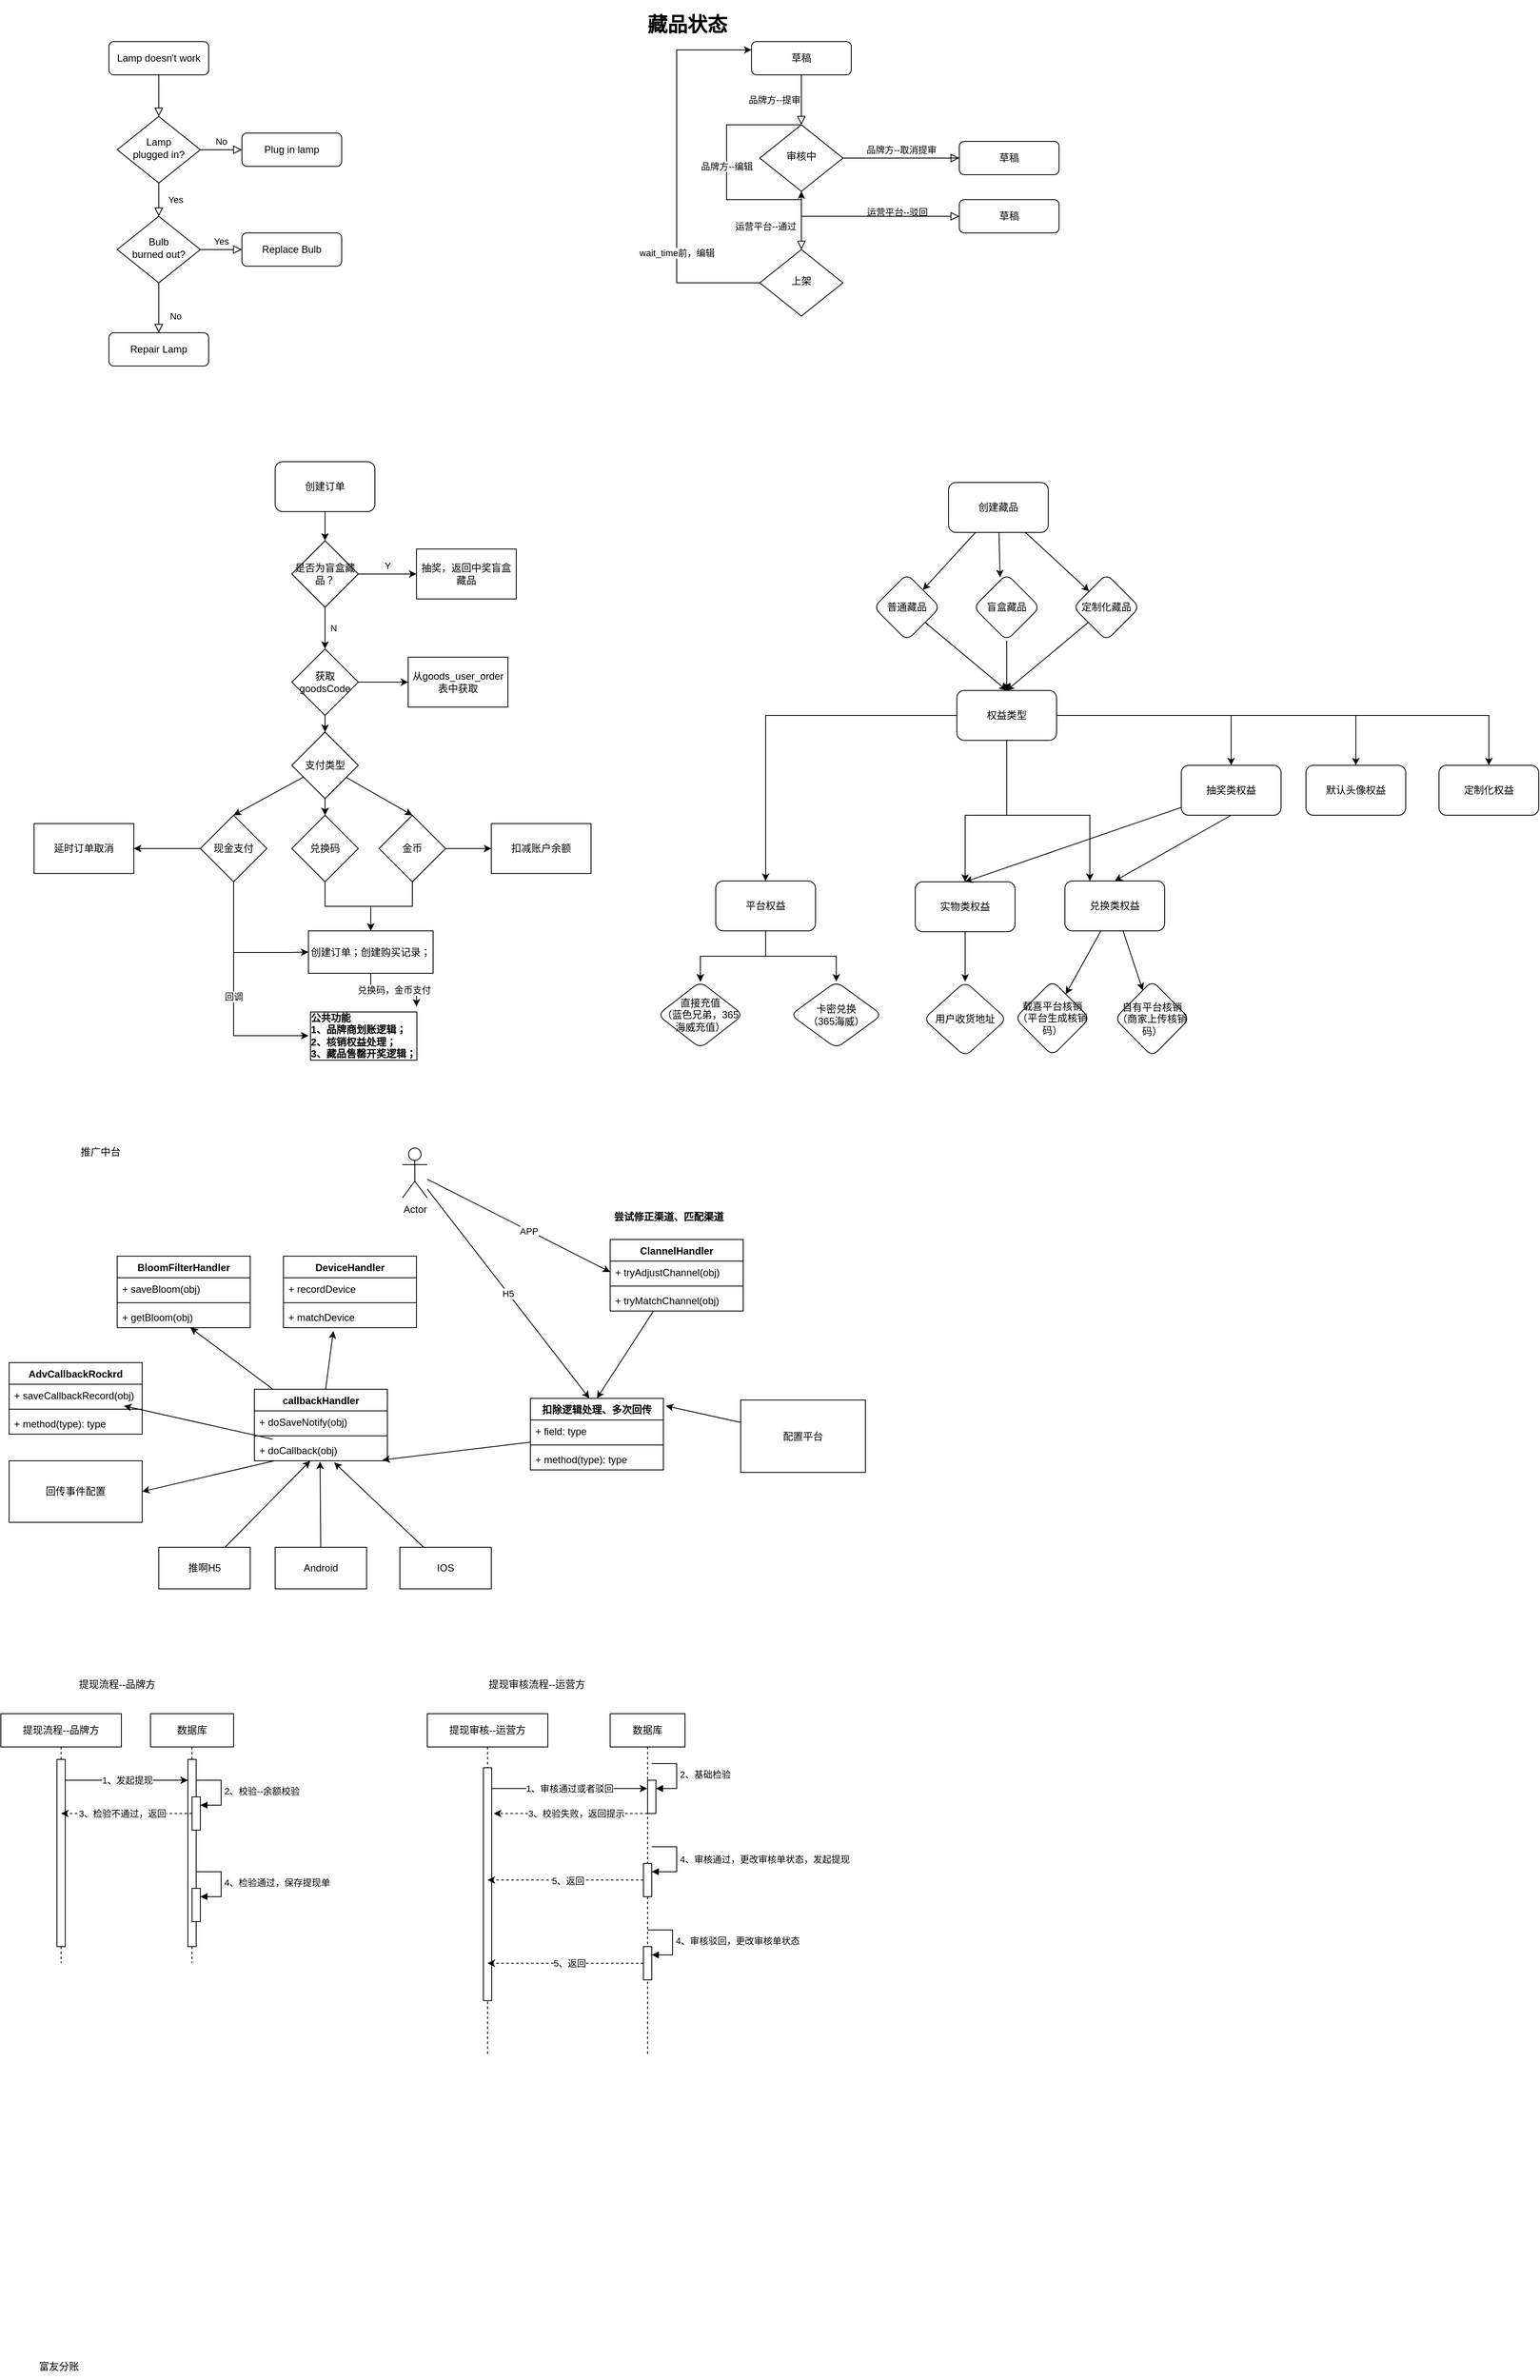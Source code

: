 <mxfile version="21.3.8" type="github">
  <diagram id="C5RBs43oDa-KdzZeNtuy" name="Page-1">
    <mxGraphModel dx="1418" dy="747" grid="1" gridSize="10" guides="1" tooltips="1" connect="1" arrows="1" fold="1" page="1" pageScale="1" pageWidth="827" pageHeight="1169" background="none" math="0" shadow="0">
      <root>
        <mxCell id="WIyWlLk6GJQsqaUBKTNV-0" />
        <mxCell id="WIyWlLk6GJQsqaUBKTNV-1" parent="WIyWlLk6GJQsqaUBKTNV-0" />
        <mxCell id="3UaivDr94Zgxj_xcSxzO-53" value="&lt;h1&gt;藏品状态&lt;/h1&gt;&lt;p&gt;&lt;br&gt;&lt;/p&gt;" style="text;html=1;strokeColor=none;fillColor=none;spacing=5;spacingTop=-20;whiteSpace=wrap;overflow=hidden;rounded=0;" parent="WIyWlLk6GJQsqaUBKTNV-1" vertex="1">
          <mxGeometry x="803" y="40" width="510" height="380" as="geometry" />
        </mxCell>
        <mxCell id="WIyWlLk6GJQsqaUBKTNV-2" value="" style="rounded=0;html=1;jettySize=auto;orthogonalLoop=1;fontSize=11;endArrow=block;endFill=0;endSize=8;strokeWidth=1;shadow=0;labelBackgroundColor=none;edgeStyle=orthogonalEdgeStyle;" parent="WIyWlLk6GJQsqaUBKTNV-1" source="WIyWlLk6GJQsqaUBKTNV-3" target="WIyWlLk6GJQsqaUBKTNV-6" edge="1">
          <mxGeometry relative="1" as="geometry" />
        </mxCell>
        <mxCell id="WIyWlLk6GJQsqaUBKTNV-3" value="Lamp doesn&#39;t work" style="rounded=1;whiteSpace=wrap;html=1;fontSize=12;glass=0;strokeWidth=1;shadow=0;" parent="WIyWlLk6GJQsqaUBKTNV-1" vertex="1">
          <mxGeometry x="160" y="80" width="120" height="40" as="geometry" />
        </mxCell>
        <mxCell id="WIyWlLk6GJQsqaUBKTNV-4" value="Yes" style="rounded=0;html=1;jettySize=auto;orthogonalLoop=1;fontSize=11;endArrow=block;endFill=0;endSize=8;strokeWidth=1;shadow=0;labelBackgroundColor=none;edgeStyle=orthogonalEdgeStyle;" parent="WIyWlLk6GJQsqaUBKTNV-1" source="WIyWlLk6GJQsqaUBKTNV-6" edge="1">
          <mxGeometry y="20" relative="1" as="geometry">
            <mxPoint as="offset" />
            <mxPoint x="220" y="290" as="targetPoint" />
          </mxGeometry>
        </mxCell>
        <mxCell id="WIyWlLk6GJQsqaUBKTNV-5" value="No" style="edgeStyle=orthogonalEdgeStyle;rounded=0;html=1;jettySize=auto;orthogonalLoop=1;fontSize=11;endArrow=block;endFill=0;endSize=8;strokeWidth=1;shadow=0;labelBackgroundColor=none;" parent="WIyWlLk6GJQsqaUBKTNV-1" source="WIyWlLk6GJQsqaUBKTNV-6" target="WIyWlLk6GJQsqaUBKTNV-7" edge="1">
          <mxGeometry y="10" relative="1" as="geometry">
            <mxPoint as="offset" />
          </mxGeometry>
        </mxCell>
        <mxCell id="WIyWlLk6GJQsqaUBKTNV-6" value="Lamp&lt;br&gt;plugged in?" style="rhombus;whiteSpace=wrap;html=1;shadow=0;fontFamily=Helvetica;fontSize=12;align=center;strokeWidth=1;spacing=6;spacingTop=-4;" parent="WIyWlLk6GJQsqaUBKTNV-1" vertex="1">
          <mxGeometry x="170" y="170" width="100" height="80" as="geometry" />
        </mxCell>
        <mxCell id="WIyWlLk6GJQsqaUBKTNV-7" value="Plug in lamp" style="rounded=1;whiteSpace=wrap;html=1;fontSize=12;glass=0;strokeWidth=1;shadow=0;" parent="WIyWlLk6GJQsqaUBKTNV-1" vertex="1">
          <mxGeometry x="320" y="190" width="120" height="40" as="geometry" />
        </mxCell>
        <mxCell id="WIyWlLk6GJQsqaUBKTNV-8" value="No" style="rounded=0;html=1;jettySize=auto;orthogonalLoop=1;fontSize=11;endArrow=block;endFill=0;endSize=8;strokeWidth=1;shadow=0;labelBackgroundColor=none;edgeStyle=orthogonalEdgeStyle;" parent="WIyWlLk6GJQsqaUBKTNV-1" source="WIyWlLk6GJQsqaUBKTNV-10" target="WIyWlLk6GJQsqaUBKTNV-11" edge="1">
          <mxGeometry x="0.333" y="20" relative="1" as="geometry">
            <mxPoint as="offset" />
          </mxGeometry>
        </mxCell>
        <mxCell id="WIyWlLk6GJQsqaUBKTNV-9" value="Yes" style="edgeStyle=orthogonalEdgeStyle;rounded=0;html=1;jettySize=auto;orthogonalLoop=1;fontSize=11;endArrow=block;endFill=0;endSize=8;strokeWidth=1;shadow=0;labelBackgroundColor=none;" parent="WIyWlLk6GJQsqaUBKTNV-1" source="WIyWlLk6GJQsqaUBKTNV-10" target="WIyWlLk6GJQsqaUBKTNV-12" edge="1">
          <mxGeometry y="10" relative="1" as="geometry">
            <mxPoint as="offset" />
          </mxGeometry>
        </mxCell>
        <mxCell id="WIyWlLk6GJQsqaUBKTNV-10" value="Bulb&lt;br&gt;burned out?" style="rhombus;whiteSpace=wrap;html=1;shadow=0;fontFamily=Helvetica;fontSize=12;align=center;strokeWidth=1;spacing=6;spacingTop=-4;" parent="WIyWlLk6GJQsqaUBKTNV-1" vertex="1">
          <mxGeometry x="170" y="290" width="100" height="80" as="geometry" />
        </mxCell>
        <mxCell id="WIyWlLk6GJQsqaUBKTNV-11" value="Repair Lamp" style="rounded=1;whiteSpace=wrap;html=1;fontSize=12;glass=0;strokeWidth=1;shadow=0;" parent="WIyWlLk6GJQsqaUBKTNV-1" vertex="1">
          <mxGeometry x="160" y="430" width="120" height="40" as="geometry" />
        </mxCell>
        <mxCell id="WIyWlLk6GJQsqaUBKTNV-12" value="Replace Bulb" style="rounded=1;whiteSpace=wrap;html=1;fontSize=12;glass=0;strokeWidth=1;shadow=0;" parent="WIyWlLk6GJQsqaUBKTNV-1" vertex="1">
          <mxGeometry x="320" y="310" width="120" height="40" as="geometry" />
        </mxCell>
        <mxCell id="3UaivDr94Zgxj_xcSxzO-33" value="品牌方--提审" style="rounded=0;html=1;jettySize=auto;orthogonalLoop=1;fontSize=11;endArrow=block;endFill=0;endSize=8;strokeWidth=1;shadow=0;labelBackgroundColor=none;edgeStyle=orthogonalEdgeStyle;align=right;" parent="WIyWlLk6GJQsqaUBKTNV-1" source="3UaivDr94Zgxj_xcSxzO-34" target="3UaivDr94Zgxj_xcSxzO-37" edge="1">
          <mxGeometry relative="1" as="geometry" />
        </mxCell>
        <mxCell id="3UaivDr94Zgxj_xcSxzO-34" value="草稿" style="rounded=1;whiteSpace=wrap;html=1;fontSize=12;glass=0;strokeWidth=1;shadow=0;" parent="WIyWlLk6GJQsqaUBKTNV-1" vertex="1">
          <mxGeometry x="933" y="80" width="120" height="40" as="geometry" />
        </mxCell>
        <mxCell id="3UaivDr94Zgxj_xcSxzO-35" value="运营平台--通过" style="rounded=0;html=1;jettySize=auto;orthogonalLoop=1;fontSize=11;endArrow=block;endFill=0;endSize=8;strokeWidth=1;shadow=0;labelBackgroundColor=none;edgeStyle=orthogonalEdgeStyle;align=right;" parent="WIyWlLk6GJQsqaUBKTNV-1" source="3UaivDr94Zgxj_xcSxzO-37" target="3UaivDr94Zgxj_xcSxzO-41" edge="1">
          <mxGeometry x="0.188" y="-5" relative="1" as="geometry">
            <mxPoint as="offset" />
          </mxGeometry>
        </mxCell>
        <mxCell id="3UaivDr94Zgxj_xcSxzO-36" value="品牌方--取消提审" style="edgeStyle=orthogonalEdgeStyle;rounded=0;html=1;jettySize=auto;orthogonalLoop=1;fontSize=11;endArrow=block;endFill=0;endSize=8;strokeWidth=1;shadow=0;labelBackgroundColor=none;" parent="WIyWlLk6GJQsqaUBKTNV-1" source="3UaivDr94Zgxj_xcSxzO-37" target="3UaivDr94Zgxj_xcSxzO-38" edge="1">
          <mxGeometry y="10" relative="1" as="geometry">
            <mxPoint as="offset" />
          </mxGeometry>
        </mxCell>
        <mxCell id="3UaivDr94Zgxj_xcSxzO-37" value="审核中" style="rhombus;whiteSpace=wrap;html=1;shadow=0;fontFamily=Helvetica;fontSize=12;align=center;strokeWidth=1;spacing=6;spacingTop=-4;" parent="WIyWlLk6GJQsqaUBKTNV-1" vertex="1">
          <mxGeometry x="943" y="180" width="100" height="80" as="geometry" />
        </mxCell>
        <mxCell id="3UaivDr94Zgxj_xcSxzO-44" value="" style="edgeStyle=orthogonalEdgeStyle;rounded=0;orthogonalLoop=1;jettySize=auto;html=1;startArrow=none;startFill=0;endArrow=none;endFill=0;" parent="WIyWlLk6GJQsqaUBKTNV-1" source="3UaivDr94Zgxj_xcSxzO-38" target="3UaivDr94Zgxj_xcSxzO-37" edge="1">
          <mxGeometry relative="1" as="geometry" />
        </mxCell>
        <mxCell id="3UaivDr94Zgxj_xcSxzO-38" value="草稿" style="rounded=1;whiteSpace=wrap;html=1;fontSize=12;glass=0;strokeWidth=1;shadow=0;" parent="WIyWlLk6GJQsqaUBKTNV-1" vertex="1">
          <mxGeometry x="1183" y="200" width="120" height="40" as="geometry" />
        </mxCell>
        <mxCell id="3UaivDr94Zgxj_xcSxzO-40" value="运营平台--驳回" style="edgeStyle=orthogonalEdgeStyle;rounded=0;html=1;jettySize=auto;orthogonalLoop=1;fontSize=11;endArrow=block;endFill=0;endSize=8;strokeWidth=1;shadow=0;labelBackgroundColor=none;exitX=0.5;exitY=1;exitDx=0;exitDy=0;entryX=0;entryY=0.5;entryDx=0;entryDy=0;" parent="WIyWlLk6GJQsqaUBKTNV-1" source="3UaivDr94Zgxj_xcSxzO-37" target="3UaivDr94Zgxj_xcSxzO-48" edge="1">
          <mxGeometry x="0.312" y="5" relative="1" as="geometry">
            <mxPoint as="offset" />
            <mxPoint x="1083" y="330" as="targetPoint" />
          </mxGeometry>
        </mxCell>
        <mxCell id="3UaivDr94Zgxj_xcSxzO-51" style="edgeStyle=orthogonalEdgeStyle;rounded=0;orthogonalLoop=1;jettySize=auto;html=1;entryX=0;entryY=0.25;entryDx=0;entryDy=0;" parent="WIyWlLk6GJQsqaUBKTNV-1" source="3UaivDr94Zgxj_xcSxzO-41" target="3UaivDr94Zgxj_xcSxzO-34" edge="1">
          <mxGeometry relative="1" as="geometry">
            <Array as="points">
              <mxPoint x="843" y="370" />
              <mxPoint x="843" y="90" />
            </Array>
          </mxGeometry>
        </mxCell>
        <mxCell id="3UaivDr94Zgxj_xcSxzO-52" value="wait_time前，编辑" style="edgeLabel;html=1;align=center;verticalAlign=middle;resizable=0;points=[];" parent="3UaivDr94Zgxj_xcSxzO-51" vertex="1" connectable="0">
          <mxGeometry x="-0.421" relative="1" as="geometry">
            <mxPoint as="offset" />
          </mxGeometry>
        </mxCell>
        <mxCell id="3UaivDr94Zgxj_xcSxzO-41" value="上架" style="rhombus;whiteSpace=wrap;html=1;shadow=0;fontFamily=Helvetica;fontSize=12;align=center;strokeWidth=1;spacing=6;spacingTop=-4;" parent="WIyWlLk6GJQsqaUBKTNV-1" vertex="1">
          <mxGeometry x="943" y="330" width="100" height="80" as="geometry" />
        </mxCell>
        <mxCell id="3UaivDr94Zgxj_xcSxzO-48" value="草稿" style="rounded=1;whiteSpace=wrap;html=1;fontSize=12;glass=0;strokeWidth=1;shadow=0;" parent="WIyWlLk6GJQsqaUBKTNV-1" vertex="1">
          <mxGeometry x="1183" y="270" width="120" height="40" as="geometry" />
        </mxCell>
        <mxCell id="3UaivDr94Zgxj_xcSxzO-50" value="品牌方--编辑" style="edgeStyle=orthogonalEdgeStyle;rounded=0;orthogonalLoop=1;jettySize=auto;html=1;entryX=0.5;entryY=1;entryDx=0;entryDy=0;" parent="WIyWlLk6GJQsqaUBKTNV-1" source="3UaivDr94Zgxj_xcSxzO-37" target="3UaivDr94Zgxj_xcSxzO-37" edge="1">
          <mxGeometry relative="1" as="geometry">
            <Array as="points">
              <mxPoint x="903" y="180" />
              <mxPoint x="903" y="270" />
              <mxPoint x="993" y="270" />
            </Array>
          </mxGeometry>
        </mxCell>
        <mxCell id="-wXtMhaggdb-ri1AJZwB-8" value="N" style="edgeStyle=orthogonalEdgeStyle;rounded=0;orthogonalLoop=1;jettySize=auto;html=1;entryX=0.5;entryY=0;entryDx=0;entryDy=0;" parent="WIyWlLk6GJQsqaUBKTNV-1" source="-wXtMhaggdb-ri1AJZwB-1" target="-wXtMhaggdb-ri1AJZwB-7" edge="1">
          <mxGeometry y="10" relative="1" as="geometry">
            <mxPoint as="offset" />
          </mxGeometry>
        </mxCell>
        <mxCell id="-wXtMhaggdb-ri1AJZwB-12" value="Y" style="edgeStyle=orthogonalEdgeStyle;rounded=0;orthogonalLoop=1;jettySize=auto;html=1;" parent="WIyWlLk6GJQsqaUBKTNV-1" source="-wXtMhaggdb-ri1AJZwB-1" target="-wXtMhaggdb-ri1AJZwB-11" edge="1">
          <mxGeometry y="10" relative="1" as="geometry">
            <mxPoint as="offset" />
          </mxGeometry>
        </mxCell>
        <mxCell id="-wXtMhaggdb-ri1AJZwB-1" value="是否为盲盒藏品？" style="rhombus;whiteSpace=wrap;html=1;" parent="WIyWlLk6GJQsqaUBKTNV-1" vertex="1">
          <mxGeometry x="380" y="680" width="80" height="80" as="geometry" />
        </mxCell>
        <mxCell id="-wXtMhaggdb-ri1AJZwB-3" style="edgeStyle=orthogonalEdgeStyle;rounded=0;orthogonalLoop=1;jettySize=auto;html=1;entryX=0.5;entryY=0;entryDx=0;entryDy=0;" parent="WIyWlLk6GJQsqaUBKTNV-1" source="-wXtMhaggdb-ri1AJZwB-2" target="-wXtMhaggdb-ri1AJZwB-1" edge="1">
          <mxGeometry relative="1" as="geometry" />
        </mxCell>
        <mxCell id="-wXtMhaggdb-ri1AJZwB-2" value="创建订单" style="rounded=1;whiteSpace=wrap;html=1;" parent="WIyWlLk6GJQsqaUBKTNV-1" vertex="1">
          <mxGeometry x="360" y="585" width="120" height="60" as="geometry" />
        </mxCell>
        <mxCell id="-wXtMhaggdb-ri1AJZwB-22" value="" style="edgeStyle=orthogonalEdgeStyle;rounded=0;orthogonalLoop=1;jettySize=auto;html=1;" parent="WIyWlLk6GJQsqaUBKTNV-1" source="-wXtMhaggdb-ri1AJZwB-7" target="-wXtMhaggdb-ri1AJZwB-21" edge="1">
          <mxGeometry relative="1" as="geometry" />
        </mxCell>
        <mxCell id="_z7Z6Es4U05EJP7wbXKg-5" value="" style="edgeStyle=orthogonalEdgeStyle;rounded=0;orthogonalLoop=1;jettySize=auto;html=1;" parent="WIyWlLk6GJQsqaUBKTNV-1" source="-wXtMhaggdb-ri1AJZwB-7" target="_z7Z6Es4U05EJP7wbXKg-4" edge="1">
          <mxGeometry relative="1" as="geometry" />
        </mxCell>
        <mxCell id="-wXtMhaggdb-ri1AJZwB-7" value="获取goodsCode" style="rhombus;whiteSpace=wrap;html=1;" parent="WIyWlLk6GJQsqaUBKTNV-1" vertex="1">
          <mxGeometry x="380" y="810" width="80" height="80" as="geometry" />
        </mxCell>
        <mxCell id="-wXtMhaggdb-ri1AJZwB-11" value="抽奖，返回中奖盲盒藏品" style="whiteSpace=wrap;html=1;" parent="WIyWlLk6GJQsqaUBKTNV-1" vertex="1">
          <mxGeometry x="530" y="690" width="120" height="60" as="geometry" />
        </mxCell>
        <mxCell id="-wXtMhaggdb-ri1AJZwB-35" value="" style="rounded=0;orthogonalLoop=1;jettySize=auto;html=1;entryX=0.5;entryY=0;entryDx=0;entryDy=0;" parent="WIyWlLk6GJQsqaUBKTNV-1" source="-wXtMhaggdb-ri1AJZwB-21" target="MvxXlkZdT2gZAhvsFn1Y-1" edge="1">
          <mxGeometry relative="1" as="geometry">
            <mxPoint x="347.273" y="1030" as="targetPoint" />
          </mxGeometry>
        </mxCell>
        <mxCell id="-wXtMhaggdb-ri1AJZwB-40" value="" style="edgeStyle=orthogonalEdgeStyle;rounded=0;orthogonalLoop=1;jettySize=auto;html=1;" parent="WIyWlLk6GJQsqaUBKTNV-1" source="-wXtMhaggdb-ri1AJZwB-21" target="-wXtMhaggdb-ri1AJZwB-39" edge="1">
          <mxGeometry relative="1" as="geometry" />
        </mxCell>
        <mxCell id="-wXtMhaggdb-ri1AJZwB-41" value="" style="edgeStyle=orthogonalEdgeStyle;rounded=0;orthogonalLoop=1;jettySize=auto;html=1;" parent="WIyWlLk6GJQsqaUBKTNV-1" source="-wXtMhaggdb-ri1AJZwB-21" target="-wXtMhaggdb-ri1AJZwB-39" edge="1">
          <mxGeometry relative="1" as="geometry" />
        </mxCell>
        <mxCell id="-wXtMhaggdb-ri1AJZwB-43" value="" style="rounded=0;orthogonalLoop=1;jettySize=auto;html=1;entryX=0.5;entryY=0;entryDx=0;entryDy=0;" parent="WIyWlLk6GJQsqaUBKTNV-1" source="-wXtMhaggdb-ri1AJZwB-21" target="-wXtMhaggdb-ri1AJZwB-42" edge="1">
          <mxGeometry relative="1" as="geometry" />
        </mxCell>
        <mxCell id="-wXtMhaggdb-ri1AJZwB-21" value="支付类型" style="rhombus;whiteSpace=wrap;html=1;" parent="WIyWlLk6GJQsqaUBKTNV-1" vertex="1">
          <mxGeometry x="380" y="910" width="80" height="80" as="geometry" />
        </mxCell>
        <mxCell id="MvxXlkZdT2gZAhvsFn1Y-12" style="edgeStyle=orthogonalEdgeStyle;rounded=0;orthogonalLoop=1;jettySize=auto;html=1;" parent="WIyWlLk6GJQsqaUBKTNV-1" source="-wXtMhaggdb-ri1AJZwB-39" target="MvxXlkZdT2gZAhvsFn1Y-11" edge="1">
          <mxGeometry relative="1" as="geometry" />
        </mxCell>
        <mxCell id="-wXtMhaggdb-ri1AJZwB-39" value="兑换码" style="rhombus;whiteSpace=wrap;html=1;" parent="WIyWlLk6GJQsqaUBKTNV-1" vertex="1">
          <mxGeometry x="380" y="1010" width="80" height="80" as="geometry" />
        </mxCell>
        <mxCell id="-wXtMhaggdb-ri1AJZwB-45" value="" style="edgeStyle=orthogonalEdgeStyle;rounded=0;orthogonalLoop=1;jettySize=auto;html=1;" parent="WIyWlLk6GJQsqaUBKTNV-1" source="-wXtMhaggdb-ri1AJZwB-42" target="-wXtMhaggdb-ri1AJZwB-44" edge="1">
          <mxGeometry relative="1" as="geometry" />
        </mxCell>
        <mxCell id="MvxXlkZdT2gZAhvsFn1Y-13" style="edgeStyle=orthogonalEdgeStyle;rounded=0;orthogonalLoop=1;jettySize=auto;html=1;entryX=0.5;entryY=0;entryDx=0;entryDy=0;" parent="WIyWlLk6GJQsqaUBKTNV-1" source="-wXtMhaggdb-ri1AJZwB-42" target="MvxXlkZdT2gZAhvsFn1Y-11" edge="1">
          <mxGeometry relative="1" as="geometry" />
        </mxCell>
        <mxCell id="-wXtMhaggdb-ri1AJZwB-42" value="金币" style="rhombus;whiteSpace=wrap;html=1;" parent="WIyWlLk6GJQsqaUBKTNV-1" vertex="1">
          <mxGeometry x="485" y="1010" width="80" height="80" as="geometry" />
        </mxCell>
        <mxCell id="-wXtMhaggdb-ri1AJZwB-44" value="扣减账户余额" style="whiteSpace=wrap;html=1;" parent="WIyWlLk6GJQsqaUBKTNV-1" vertex="1">
          <mxGeometry x="620" y="1020" width="120" height="60" as="geometry" />
        </mxCell>
        <mxCell id="MvxXlkZdT2gZAhvsFn1Y-0" value="延时订单取消" style="whiteSpace=wrap;html=1;" parent="WIyWlLk6GJQsqaUBKTNV-1" vertex="1">
          <mxGeometry x="70" y="1020" width="120" height="60" as="geometry" />
        </mxCell>
        <mxCell id="MvxXlkZdT2gZAhvsFn1Y-2" style="edgeStyle=orthogonalEdgeStyle;rounded=0;orthogonalLoop=1;jettySize=auto;html=1;exitX=0;exitY=0.5;exitDx=0;exitDy=0;entryX=1;entryY=0.5;entryDx=0;entryDy=0;" parent="WIyWlLk6GJQsqaUBKTNV-1" source="MvxXlkZdT2gZAhvsFn1Y-1" target="MvxXlkZdT2gZAhvsFn1Y-0" edge="1">
          <mxGeometry relative="1" as="geometry" />
        </mxCell>
        <mxCell id="MvxXlkZdT2gZAhvsFn1Y-14" style="edgeStyle=orthogonalEdgeStyle;rounded=0;orthogonalLoop=1;jettySize=auto;html=1;entryX=0;entryY=0.5;entryDx=0;entryDy=0;" parent="WIyWlLk6GJQsqaUBKTNV-1" source="MvxXlkZdT2gZAhvsFn1Y-1" target="MvxXlkZdT2gZAhvsFn1Y-11" edge="1">
          <mxGeometry relative="1" as="geometry">
            <Array as="points">
              <mxPoint x="310" y="1175" />
              <mxPoint x="375" y="1175" />
            </Array>
          </mxGeometry>
        </mxCell>
        <mxCell id="MvxXlkZdT2gZAhvsFn1Y-15" value="回调" style="edgeStyle=orthogonalEdgeStyle;rounded=0;orthogonalLoop=1;jettySize=auto;html=1;entryX=0;entryY=0.5;entryDx=0;entryDy=0;" parent="WIyWlLk6GJQsqaUBKTNV-1" source="MvxXlkZdT2gZAhvsFn1Y-1" target="MvxXlkZdT2gZAhvsFn1Y-9" edge="1">
          <mxGeometry relative="1" as="geometry">
            <Array as="points">
              <mxPoint x="310" y="1275" />
            </Array>
          </mxGeometry>
        </mxCell>
        <mxCell id="MvxXlkZdT2gZAhvsFn1Y-1" value="现金支付" style="rhombus;whiteSpace=wrap;html=1;" parent="WIyWlLk6GJQsqaUBKTNV-1" vertex="1">
          <mxGeometry x="270" y="1010" width="80" height="80" as="geometry" />
        </mxCell>
        <mxCell id="MvxXlkZdT2gZAhvsFn1Y-9" value="公共功能&lt;br&gt;1、品牌商划账逻辑；&lt;br style=&quot;border-color: var(--border-color);&quot;&gt;&lt;span style=&quot;&quot;&gt;2、核销权益处理；&lt;/span&gt;&lt;br style=&quot;border-color: var(--border-color);&quot;&gt;&lt;span style=&quot;&quot;&gt;3、藏品售罄开奖逻辑；&lt;/span&gt;" style="text;html=1;strokeColor=none;fillColor=none;align=left;verticalAlign=middle;whiteSpace=wrap;rounded=0;fontStyle=1;labelBorderColor=default;" parent="WIyWlLk6GJQsqaUBKTNV-1" vertex="1">
          <mxGeometry x="400" y="1240" width="260" height="70" as="geometry" />
        </mxCell>
        <mxCell id="MvxXlkZdT2gZAhvsFn1Y-16" value="兑换码，金币支付" style="edgeStyle=orthogonalEdgeStyle;rounded=0;orthogonalLoop=1;jettySize=auto;html=1;" parent="WIyWlLk6GJQsqaUBKTNV-1" source="MvxXlkZdT2gZAhvsFn1Y-11" target="MvxXlkZdT2gZAhvsFn1Y-9" edge="1">
          <mxGeometry relative="1" as="geometry" />
        </mxCell>
        <mxCell id="MvxXlkZdT2gZAhvsFn1Y-11" value="创建订单；创建购买记录；" style="rounded=0;whiteSpace=wrap;html=1;" parent="WIyWlLk6GJQsqaUBKTNV-1" vertex="1">
          <mxGeometry x="400" y="1149" width="150" height="51" as="geometry" />
        </mxCell>
        <mxCell id="MvxXlkZdT2gZAhvsFn1Y-79" style="edgeStyle=none;rounded=0;orthogonalLoop=1;jettySize=auto;html=1;" parent="WIyWlLk6GJQsqaUBKTNV-1" source="MvxXlkZdT2gZAhvsFn1Y-17" target="MvxXlkZdT2gZAhvsFn1Y-20" edge="1">
          <mxGeometry relative="1" as="geometry" />
        </mxCell>
        <mxCell id="MvxXlkZdT2gZAhvsFn1Y-80" style="edgeStyle=none;rounded=0;orthogonalLoop=1;jettySize=auto;html=1;entryX=0.4;entryY=0.05;entryDx=0;entryDy=0;entryPerimeter=0;" parent="WIyWlLk6GJQsqaUBKTNV-1" source="MvxXlkZdT2gZAhvsFn1Y-17" target="MvxXlkZdT2gZAhvsFn1Y-22" edge="1">
          <mxGeometry relative="1" as="geometry" />
        </mxCell>
        <mxCell id="MvxXlkZdT2gZAhvsFn1Y-81" style="edgeStyle=none;rounded=0;orthogonalLoop=1;jettySize=auto;html=1;" parent="WIyWlLk6GJQsqaUBKTNV-1" source="MvxXlkZdT2gZAhvsFn1Y-17" target="MvxXlkZdT2gZAhvsFn1Y-23" edge="1">
          <mxGeometry relative="1" as="geometry" />
        </mxCell>
        <mxCell id="MvxXlkZdT2gZAhvsFn1Y-17" value="创建藏品" style="rounded=1;whiteSpace=wrap;html=1;" parent="WIyWlLk6GJQsqaUBKTNV-1" vertex="1">
          <mxGeometry x="1170" y="610" width="120" height="60" as="geometry" />
        </mxCell>
        <mxCell id="MvxXlkZdT2gZAhvsFn1Y-84" style="edgeStyle=none;rounded=0;orthogonalLoop=1;jettySize=auto;html=1;entryX=0.5;entryY=0;entryDx=0;entryDy=0;" parent="WIyWlLk6GJQsqaUBKTNV-1" source="MvxXlkZdT2gZAhvsFn1Y-20" target="MvxXlkZdT2gZAhvsFn1Y-24" edge="1">
          <mxGeometry relative="1" as="geometry" />
        </mxCell>
        <mxCell id="MvxXlkZdT2gZAhvsFn1Y-20" value="普通藏品" style="rhombus;whiteSpace=wrap;html=1;rounded=1;" parent="WIyWlLk6GJQsqaUBKTNV-1" vertex="1">
          <mxGeometry x="1080" y="720" width="80" height="80" as="geometry" />
        </mxCell>
        <mxCell id="MvxXlkZdT2gZAhvsFn1Y-85" style="edgeStyle=none;rounded=0;orthogonalLoop=1;jettySize=auto;html=1;" parent="WIyWlLk6GJQsqaUBKTNV-1" source="MvxXlkZdT2gZAhvsFn1Y-22" target="MvxXlkZdT2gZAhvsFn1Y-24" edge="1">
          <mxGeometry relative="1" as="geometry" />
        </mxCell>
        <mxCell id="MvxXlkZdT2gZAhvsFn1Y-22" value="盲盒藏品" style="rhombus;whiteSpace=wrap;html=1;rounded=1;" parent="WIyWlLk6GJQsqaUBKTNV-1" vertex="1">
          <mxGeometry x="1200" y="720" width="80" height="80" as="geometry" />
        </mxCell>
        <mxCell id="MvxXlkZdT2gZAhvsFn1Y-86" style="edgeStyle=none;rounded=0;orthogonalLoop=1;jettySize=auto;html=1;entryX=0.5;entryY=0;entryDx=0;entryDy=0;" parent="WIyWlLk6GJQsqaUBKTNV-1" source="MvxXlkZdT2gZAhvsFn1Y-23" target="MvxXlkZdT2gZAhvsFn1Y-24" edge="1">
          <mxGeometry relative="1" as="geometry" />
        </mxCell>
        <mxCell id="MvxXlkZdT2gZAhvsFn1Y-23" value="定制化藏品" style="rhombus;whiteSpace=wrap;html=1;rounded=1;" parent="WIyWlLk6GJQsqaUBKTNV-1" vertex="1">
          <mxGeometry x="1320" y="720" width="80" height="80" as="geometry" />
        </mxCell>
        <mxCell id="MvxXlkZdT2gZAhvsFn1Y-52" style="edgeStyle=orthogonalEdgeStyle;rounded=0;orthogonalLoop=1;jettySize=auto;html=1;entryX=0.5;entryY=0;entryDx=0;entryDy=0;" parent="WIyWlLk6GJQsqaUBKTNV-1" source="MvxXlkZdT2gZAhvsFn1Y-24" target="MvxXlkZdT2gZAhvsFn1Y-29" edge="1">
          <mxGeometry relative="1" as="geometry" />
        </mxCell>
        <mxCell id="MvxXlkZdT2gZAhvsFn1Y-55" style="edgeStyle=orthogonalEdgeStyle;rounded=0;orthogonalLoop=1;jettySize=auto;html=1;" parent="WIyWlLk6GJQsqaUBKTNV-1" source="MvxXlkZdT2gZAhvsFn1Y-24" target="MvxXlkZdT2gZAhvsFn1Y-26" edge="1">
          <mxGeometry relative="1" as="geometry" />
        </mxCell>
        <mxCell id="MvxXlkZdT2gZAhvsFn1Y-56" style="edgeStyle=orthogonalEdgeStyle;rounded=0;orthogonalLoop=1;jettySize=auto;html=1;" parent="WIyWlLk6GJQsqaUBKTNV-1" source="MvxXlkZdT2gZAhvsFn1Y-24" target="MvxXlkZdT2gZAhvsFn1Y-27" edge="1">
          <mxGeometry relative="1" as="geometry">
            <Array as="points">
              <mxPoint x="1240" y="1010" />
              <mxPoint x="1190" y="1010" />
            </Array>
          </mxGeometry>
        </mxCell>
        <mxCell id="MvxXlkZdT2gZAhvsFn1Y-57" style="edgeStyle=orthogonalEdgeStyle;rounded=0;orthogonalLoop=1;jettySize=auto;html=1;entryX=0.25;entryY=0;entryDx=0;entryDy=0;" parent="WIyWlLk6GJQsqaUBKTNV-1" source="MvxXlkZdT2gZAhvsFn1Y-24" target="MvxXlkZdT2gZAhvsFn1Y-28" edge="1">
          <mxGeometry relative="1" as="geometry">
            <Array as="points">
              <mxPoint x="1240" y="1010" />
              <mxPoint x="1340" y="1010" />
            </Array>
          </mxGeometry>
        </mxCell>
        <mxCell id="MvxXlkZdT2gZAhvsFn1Y-76" value="" style="edgeStyle=orthogonalEdgeStyle;rounded=0;orthogonalLoop=1;jettySize=auto;html=1;" parent="WIyWlLk6GJQsqaUBKTNV-1" source="MvxXlkZdT2gZAhvsFn1Y-24" target="MvxXlkZdT2gZAhvsFn1Y-75" edge="1">
          <mxGeometry relative="1" as="geometry" />
        </mxCell>
        <mxCell id="_z7Z6Es4U05EJP7wbXKg-1" style="edgeStyle=orthogonalEdgeStyle;rounded=0;orthogonalLoop=1;jettySize=auto;html=1;entryX=0.5;entryY=0;entryDx=0;entryDy=0;" parent="WIyWlLk6GJQsqaUBKTNV-1" source="MvxXlkZdT2gZAhvsFn1Y-24" target="_z7Z6Es4U05EJP7wbXKg-0" edge="1">
          <mxGeometry relative="1" as="geometry" />
        </mxCell>
        <mxCell id="MvxXlkZdT2gZAhvsFn1Y-24" value="权益类型" style="whiteSpace=wrap;html=1;rounded=1;" parent="WIyWlLk6GJQsqaUBKTNV-1" vertex="1">
          <mxGeometry x="1180" y="860" width="120" height="60" as="geometry" />
        </mxCell>
        <mxCell id="MvxXlkZdT2gZAhvsFn1Y-67" value="" style="edgeStyle=orthogonalEdgeStyle;rounded=0;orthogonalLoop=1;jettySize=auto;html=1;" parent="WIyWlLk6GJQsqaUBKTNV-1" source="MvxXlkZdT2gZAhvsFn1Y-26" target="MvxXlkZdT2gZAhvsFn1Y-66" edge="1">
          <mxGeometry relative="1" as="geometry" />
        </mxCell>
        <mxCell id="MvxXlkZdT2gZAhvsFn1Y-68" value="" style="edgeStyle=orthogonalEdgeStyle;rounded=0;orthogonalLoop=1;jettySize=auto;html=1;" parent="WIyWlLk6GJQsqaUBKTNV-1" source="MvxXlkZdT2gZAhvsFn1Y-26" target="MvxXlkZdT2gZAhvsFn1Y-66" edge="1">
          <mxGeometry relative="1" as="geometry" />
        </mxCell>
        <mxCell id="MvxXlkZdT2gZAhvsFn1Y-69" value="" style="edgeStyle=orthogonalEdgeStyle;rounded=0;orthogonalLoop=1;jettySize=auto;html=1;" parent="WIyWlLk6GJQsqaUBKTNV-1" source="MvxXlkZdT2gZAhvsFn1Y-26" target="MvxXlkZdT2gZAhvsFn1Y-66" edge="1">
          <mxGeometry relative="1" as="geometry" />
        </mxCell>
        <mxCell id="MvxXlkZdT2gZAhvsFn1Y-71" style="edgeStyle=orthogonalEdgeStyle;rounded=0;orthogonalLoop=1;jettySize=auto;html=1;" parent="WIyWlLk6GJQsqaUBKTNV-1" source="MvxXlkZdT2gZAhvsFn1Y-26" target="MvxXlkZdT2gZAhvsFn1Y-70" edge="1">
          <mxGeometry relative="1" as="geometry" />
        </mxCell>
        <mxCell id="MvxXlkZdT2gZAhvsFn1Y-26" value="平台权益" style="whiteSpace=wrap;html=1;rounded=1;" parent="WIyWlLk6GJQsqaUBKTNV-1" vertex="1">
          <mxGeometry x="890" y="1089" width="120" height="60" as="geometry" />
        </mxCell>
        <mxCell id="MvxXlkZdT2gZAhvsFn1Y-73" value="" style="edgeStyle=orthogonalEdgeStyle;rounded=0;orthogonalLoop=1;jettySize=auto;html=1;" parent="WIyWlLk6GJQsqaUBKTNV-1" source="MvxXlkZdT2gZAhvsFn1Y-27" target="MvxXlkZdT2gZAhvsFn1Y-72" edge="1">
          <mxGeometry relative="1" as="geometry" />
        </mxCell>
        <mxCell id="MvxXlkZdT2gZAhvsFn1Y-27" value="实物类权益" style="whiteSpace=wrap;html=1;rounded=1;" parent="WIyWlLk6GJQsqaUBKTNV-1" vertex="1">
          <mxGeometry x="1130" y="1090" width="120" height="60" as="geometry" />
        </mxCell>
        <mxCell id="MvxXlkZdT2gZAhvsFn1Y-36" value="" style="edgeStyle=none;rounded=0;orthogonalLoop=1;jettySize=auto;html=1;" parent="WIyWlLk6GJQsqaUBKTNV-1" source="MvxXlkZdT2gZAhvsFn1Y-28" target="MvxXlkZdT2gZAhvsFn1Y-35" edge="1">
          <mxGeometry relative="1" as="geometry" />
        </mxCell>
        <mxCell id="MvxXlkZdT2gZAhvsFn1Y-38" style="edgeStyle=none;rounded=0;orthogonalLoop=1;jettySize=auto;html=1;" parent="WIyWlLk6GJQsqaUBKTNV-1" source="MvxXlkZdT2gZAhvsFn1Y-28" target="MvxXlkZdT2gZAhvsFn1Y-37" edge="1">
          <mxGeometry relative="1" as="geometry" />
        </mxCell>
        <mxCell id="MvxXlkZdT2gZAhvsFn1Y-28" value="兑换类权益" style="whiteSpace=wrap;html=1;rounded=1;" parent="WIyWlLk6GJQsqaUBKTNV-1" vertex="1">
          <mxGeometry x="1310" y="1089" width="120" height="60" as="geometry" />
        </mxCell>
        <mxCell id="MvxXlkZdT2gZAhvsFn1Y-58" style="rounded=0;orthogonalLoop=1;jettySize=auto;html=1;entryX=0.5;entryY=0;entryDx=0;entryDy=0;" parent="WIyWlLk6GJQsqaUBKTNV-1" source="MvxXlkZdT2gZAhvsFn1Y-29" target="MvxXlkZdT2gZAhvsFn1Y-27" edge="1">
          <mxGeometry relative="1" as="geometry" />
        </mxCell>
        <mxCell id="MvxXlkZdT2gZAhvsFn1Y-59" style="rounded=0;orthogonalLoop=1;jettySize=auto;html=1;entryX=0.5;entryY=0;entryDx=0;entryDy=0;exitX=0.5;exitY=1;exitDx=0;exitDy=0;" parent="WIyWlLk6GJQsqaUBKTNV-1" source="MvxXlkZdT2gZAhvsFn1Y-29" target="MvxXlkZdT2gZAhvsFn1Y-28" edge="1">
          <mxGeometry relative="1" as="geometry">
            <mxPoint x="1467" y="1020" as="sourcePoint" />
          </mxGeometry>
        </mxCell>
        <mxCell id="MvxXlkZdT2gZAhvsFn1Y-29" value="抽奖类权益" style="whiteSpace=wrap;html=1;rounded=1;" parent="WIyWlLk6GJQsqaUBKTNV-1" vertex="1">
          <mxGeometry x="1450" y="950" width="120" height="60" as="geometry" />
        </mxCell>
        <mxCell id="MvxXlkZdT2gZAhvsFn1Y-35" value="载喜平台核销（平台生成核销码）" style="rhombus;whiteSpace=wrap;html=1;rounded=1;" parent="WIyWlLk6GJQsqaUBKTNV-1" vertex="1">
          <mxGeometry x="1250" y="1209" width="90" height="90" as="geometry" />
        </mxCell>
        <mxCell id="MvxXlkZdT2gZAhvsFn1Y-37" value="自有平台核销（商家上传核销码）" style="rhombus;whiteSpace=wrap;html=1;rounded=1;" parent="WIyWlLk6GJQsqaUBKTNV-1" vertex="1">
          <mxGeometry x="1370" y="1209" width="90" height="91" as="geometry" />
        </mxCell>
        <mxCell id="MvxXlkZdT2gZAhvsFn1Y-66" value="直接充值&lt;br&gt;（蓝色兄弟，365海威充值）" style="rhombus;whiteSpace=wrap;html=1;rounded=1;" parent="WIyWlLk6GJQsqaUBKTNV-1" vertex="1">
          <mxGeometry x="820" y="1210" width="103" height="80" as="geometry" />
        </mxCell>
        <mxCell id="MvxXlkZdT2gZAhvsFn1Y-70" value="卡密兑换&lt;br&gt;（365海威）" style="rhombus;whiteSpace=wrap;html=1;rounded=1;" parent="WIyWlLk6GJQsqaUBKTNV-1" vertex="1">
          <mxGeometry x="980" y="1210" width="110" height="80" as="geometry" />
        </mxCell>
        <mxCell id="MvxXlkZdT2gZAhvsFn1Y-72" value="用户收货地址" style="rhombus;whiteSpace=wrap;html=1;rounded=1;" parent="WIyWlLk6GJQsqaUBKTNV-1" vertex="1">
          <mxGeometry x="1140" y="1210" width="100" height="90" as="geometry" />
        </mxCell>
        <mxCell id="MvxXlkZdT2gZAhvsFn1Y-75" value="默认头像权益" style="whiteSpace=wrap;html=1;rounded=1;" parent="WIyWlLk6GJQsqaUBKTNV-1" vertex="1">
          <mxGeometry x="1600" y="950" width="120" height="60" as="geometry" />
        </mxCell>
        <mxCell id="_z7Z6Es4U05EJP7wbXKg-0" value="定制化权益" style="whiteSpace=wrap;html=1;rounded=1;" parent="WIyWlLk6GJQsqaUBKTNV-1" vertex="1">
          <mxGeometry x="1760" y="950" width="120" height="60" as="geometry" />
        </mxCell>
        <mxCell id="_z7Z6Es4U05EJP7wbXKg-4" value="从goods_user_order表中获取" style="whiteSpace=wrap;html=1;" parent="WIyWlLk6GJQsqaUBKTNV-1" vertex="1">
          <mxGeometry x="520" y="820" width="120" height="60" as="geometry" />
        </mxCell>
        <mxCell id="sSgzWQ3TxP0SCtDp2Fi8-51" style="edgeStyle=none;rounded=0;orthogonalLoop=1;jettySize=auto;html=1;entryX=0.55;entryY=1;entryDx=0;entryDy=0;entryPerimeter=0;" parent="WIyWlLk6GJQsqaUBKTNV-1" source="sSgzWQ3TxP0SCtDp2Fi8-29" target="sSgzWQ3TxP0SCtDp2Fi8-48" edge="1">
          <mxGeometry relative="1" as="geometry" />
        </mxCell>
        <mxCell id="sSgzWQ3TxP0SCtDp2Fi8-90" style="edgeStyle=none;rounded=0;orthogonalLoop=1;jettySize=auto;html=1;entryX=0.375;entryY=1.154;entryDx=0;entryDy=0;entryPerimeter=0;" parent="WIyWlLk6GJQsqaUBKTNV-1" source="sSgzWQ3TxP0SCtDp2Fi8-29" target="sSgzWQ3TxP0SCtDp2Fi8-89" edge="1">
          <mxGeometry relative="1" as="geometry" />
        </mxCell>
        <mxCell id="sSgzWQ3TxP0SCtDp2Fi8-29" value="callbackHandler" style="swimlane;fontStyle=1;align=center;verticalAlign=top;childLayout=stackLayout;horizontal=1;startSize=26;horizontalStack=0;resizeParent=1;resizeParentMax=0;resizeLast=0;collapsible=1;marginBottom=0;whiteSpace=wrap;html=1;" parent="WIyWlLk6GJQsqaUBKTNV-1" vertex="1">
          <mxGeometry x="335" y="1700" width="160" height="86" as="geometry" />
        </mxCell>
        <mxCell id="sSgzWQ3TxP0SCtDp2Fi8-30" value="+ doSaveNotify(obj)" style="text;strokeColor=none;fillColor=none;align=left;verticalAlign=top;spacingLeft=4;spacingRight=4;overflow=hidden;rotatable=0;points=[[0,0.5],[1,0.5]];portConstraint=eastwest;whiteSpace=wrap;html=1;" parent="sSgzWQ3TxP0SCtDp2Fi8-29" vertex="1">
          <mxGeometry y="26" width="160" height="26" as="geometry" />
        </mxCell>
        <mxCell id="sSgzWQ3TxP0SCtDp2Fi8-31" value="" style="line;strokeWidth=1;fillColor=none;align=left;verticalAlign=middle;spacingTop=-1;spacingLeft=3;spacingRight=3;rotatable=0;labelPosition=right;points=[];portConstraint=eastwest;strokeColor=inherit;" parent="sSgzWQ3TxP0SCtDp2Fi8-29" vertex="1">
          <mxGeometry y="52" width="160" height="8" as="geometry" />
        </mxCell>
        <mxCell id="sSgzWQ3TxP0SCtDp2Fi8-32" value="+ doCallback(obj)" style="text;strokeColor=none;fillColor=none;align=left;verticalAlign=top;spacingLeft=4;spacingRight=4;overflow=hidden;rotatable=0;points=[[0,0.5],[1,0.5]];portConstraint=eastwest;whiteSpace=wrap;html=1;" parent="sSgzWQ3TxP0SCtDp2Fi8-29" vertex="1">
          <mxGeometry y="60" width="160" height="26" as="geometry" />
        </mxCell>
        <mxCell id="sSgzWQ3TxP0SCtDp2Fi8-37" style="edgeStyle=none;rounded=0;orthogonalLoop=1;jettySize=auto;html=1;" parent="WIyWlLk6GJQsqaUBKTNV-1" source="sSgzWQ3TxP0SCtDp2Fi8-33" target="sSgzWQ3TxP0SCtDp2Fi8-32" edge="1">
          <mxGeometry relative="1" as="geometry" />
        </mxCell>
        <mxCell id="sSgzWQ3TxP0SCtDp2Fi8-33" value="推啊H5" style="html=1;whiteSpace=wrap;" parent="WIyWlLk6GJQsqaUBKTNV-1" vertex="1">
          <mxGeometry x="220" y="1890" width="110" height="50" as="geometry" />
        </mxCell>
        <mxCell id="sSgzWQ3TxP0SCtDp2Fi8-39" style="edgeStyle=none;rounded=0;orthogonalLoop=1;jettySize=auto;html=1;entryX=0.494;entryY=1.038;entryDx=0;entryDy=0;entryPerimeter=0;" parent="WIyWlLk6GJQsqaUBKTNV-1" source="sSgzWQ3TxP0SCtDp2Fi8-34" target="sSgzWQ3TxP0SCtDp2Fi8-32" edge="1">
          <mxGeometry relative="1" as="geometry" />
        </mxCell>
        <mxCell id="sSgzWQ3TxP0SCtDp2Fi8-34" value="Android" style="html=1;whiteSpace=wrap;" parent="WIyWlLk6GJQsqaUBKTNV-1" vertex="1">
          <mxGeometry x="360" y="1890" width="110" height="50" as="geometry" />
        </mxCell>
        <mxCell id="sSgzWQ3TxP0SCtDp2Fi8-40" style="edgeStyle=none;rounded=0;orthogonalLoop=1;jettySize=auto;html=1;entryX=0.6;entryY=1.077;entryDx=0;entryDy=0;entryPerimeter=0;" parent="WIyWlLk6GJQsqaUBKTNV-1" source="sSgzWQ3TxP0SCtDp2Fi8-35" target="sSgzWQ3TxP0SCtDp2Fi8-32" edge="1">
          <mxGeometry relative="1" as="geometry" />
        </mxCell>
        <mxCell id="sSgzWQ3TxP0SCtDp2Fi8-35" value="IOS" style="html=1;whiteSpace=wrap;" parent="WIyWlLk6GJQsqaUBKTNV-1" vertex="1">
          <mxGeometry x="510" y="1890" width="110" height="50" as="geometry" />
        </mxCell>
        <mxCell id="sSgzWQ3TxP0SCtDp2Fi8-45" value="BloomFilterHandler" style="swimlane;fontStyle=1;align=center;verticalAlign=top;childLayout=stackLayout;horizontal=1;startSize=26;horizontalStack=0;resizeParent=1;resizeParentMax=0;resizeLast=0;collapsible=1;marginBottom=0;whiteSpace=wrap;html=1;" parent="WIyWlLk6GJQsqaUBKTNV-1" vertex="1">
          <mxGeometry x="170" y="1540" width="160" height="86" as="geometry" />
        </mxCell>
        <mxCell id="sSgzWQ3TxP0SCtDp2Fi8-46" value="+ saveBloom(obj)" style="text;strokeColor=none;fillColor=none;align=left;verticalAlign=top;spacingLeft=4;spacingRight=4;overflow=hidden;rotatable=0;points=[[0,0.5],[1,0.5]];portConstraint=eastwest;whiteSpace=wrap;html=1;" parent="sSgzWQ3TxP0SCtDp2Fi8-45" vertex="1">
          <mxGeometry y="26" width="160" height="26" as="geometry" />
        </mxCell>
        <mxCell id="sSgzWQ3TxP0SCtDp2Fi8-47" value="" style="line;strokeWidth=1;fillColor=none;align=left;verticalAlign=middle;spacingTop=-1;spacingLeft=3;spacingRight=3;rotatable=0;labelPosition=right;points=[];portConstraint=eastwest;strokeColor=inherit;" parent="sSgzWQ3TxP0SCtDp2Fi8-45" vertex="1">
          <mxGeometry y="52" width="160" height="8" as="geometry" />
        </mxCell>
        <mxCell id="sSgzWQ3TxP0SCtDp2Fi8-48" value="+ getBloom(obj)" style="text;strokeColor=none;fillColor=none;align=left;verticalAlign=top;spacingLeft=4;spacingRight=4;overflow=hidden;rotatable=0;points=[[0,0.5],[1,0.5]];portConstraint=eastwest;whiteSpace=wrap;html=1;" parent="sSgzWQ3TxP0SCtDp2Fi8-45" vertex="1">
          <mxGeometry y="60" width="160" height="26" as="geometry" />
        </mxCell>
        <mxCell id="sSgzWQ3TxP0SCtDp2Fi8-52" value="AdvCallbackRockrd" style="swimlane;fontStyle=1;align=center;verticalAlign=top;childLayout=stackLayout;horizontal=1;startSize=26;horizontalStack=0;resizeParent=1;resizeParentMax=0;resizeLast=0;collapsible=1;marginBottom=0;whiteSpace=wrap;html=1;" parent="WIyWlLk6GJQsqaUBKTNV-1" vertex="1">
          <mxGeometry x="40" y="1668" width="160" height="86" as="geometry" />
        </mxCell>
        <mxCell id="sSgzWQ3TxP0SCtDp2Fi8-53" value="+ saveCallbackRecord(obj)" style="text;strokeColor=none;fillColor=none;align=left;verticalAlign=top;spacingLeft=4;spacingRight=4;overflow=hidden;rotatable=0;points=[[0,0.5],[1,0.5]];portConstraint=eastwest;whiteSpace=wrap;html=1;" parent="sSgzWQ3TxP0SCtDp2Fi8-52" vertex="1">
          <mxGeometry y="26" width="160" height="26" as="geometry" />
        </mxCell>
        <mxCell id="sSgzWQ3TxP0SCtDp2Fi8-54" value="" style="line;strokeWidth=1;fillColor=none;align=left;verticalAlign=middle;spacingTop=-1;spacingLeft=3;spacingRight=3;rotatable=0;labelPosition=right;points=[];portConstraint=eastwest;strokeColor=inherit;" parent="sSgzWQ3TxP0SCtDp2Fi8-52" vertex="1">
          <mxGeometry y="52" width="160" height="8" as="geometry" />
        </mxCell>
        <mxCell id="sSgzWQ3TxP0SCtDp2Fi8-55" value="+ method(type): type" style="text;strokeColor=none;fillColor=none;align=left;verticalAlign=top;spacingLeft=4;spacingRight=4;overflow=hidden;rotatable=0;points=[[0,0.5],[1,0.5]];portConstraint=eastwest;whiteSpace=wrap;html=1;" parent="sSgzWQ3TxP0SCtDp2Fi8-52" vertex="1">
          <mxGeometry y="60" width="160" height="26" as="geometry" />
        </mxCell>
        <mxCell id="sSgzWQ3TxP0SCtDp2Fi8-80" style="edgeStyle=none;rounded=0;orthogonalLoop=1;jettySize=auto;html=1;entryX=0.5;entryY=0;entryDx=0;entryDy=0;" parent="WIyWlLk6GJQsqaUBKTNV-1" source="sSgzWQ3TxP0SCtDp2Fi8-57" target="sSgzWQ3TxP0SCtDp2Fi8-68" edge="1">
          <mxGeometry relative="1" as="geometry" />
        </mxCell>
        <mxCell id="sSgzWQ3TxP0SCtDp2Fi8-57" value="ClannelHandler" style="swimlane;fontStyle=1;align=center;verticalAlign=top;childLayout=stackLayout;horizontal=1;startSize=26;horizontalStack=0;resizeParent=1;resizeParentMax=0;resizeLast=0;collapsible=1;marginBottom=0;whiteSpace=wrap;html=1;" parent="WIyWlLk6GJQsqaUBKTNV-1" vertex="1">
          <mxGeometry x="763" y="1520" width="160" height="86" as="geometry" />
        </mxCell>
        <mxCell id="sSgzWQ3TxP0SCtDp2Fi8-58" value="+ tryAdjustChannel(obj)" style="text;strokeColor=none;fillColor=none;align=left;verticalAlign=top;spacingLeft=4;spacingRight=4;overflow=hidden;rotatable=0;points=[[0,0.5],[1,0.5]];portConstraint=eastwest;whiteSpace=wrap;html=1;" parent="sSgzWQ3TxP0SCtDp2Fi8-57" vertex="1">
          <mxGeometry y="26" width="160" height="26" as="geometry" />
        </mxCell>
        <mxCell id="sSgzWQ3TxP0SCtDp2Fi8-59" value="" style="line;strokeWidth=1;fillColor=none;align=left;verticalAlign=middle;spacingTop=-1;spacingLeft=3;spacingRight=3;rotatable=0;labelPosition=right;points=[];portConstraint=eastwest;strokeColor=inherit;" parent="sSgzWQ3TxP0SCtDp2Fi8-57" vertex="1">
          <mxGeometry y="52" width="160" height="8" as="geometry" />
        </mxCell>
        <mxCell id="sSgzWQ3TxP0SCtDp2Fi8-60" value="+ tryMatchChannel(obj)" style="text;strokeColor=none;fillColor=none;align=left;verticalAlign=top;spacingLeft=4;spacingRight=4;overflow=hidden;rotatable=0;points=[[0,0.5],[1,0.5]];portConstraint=eastwest;whiteSpace=wrap;html=1;" parent="sSgzWQ3TxP0SCtDp2Fi8-57" vertex="1">
          <mxGeometry y="60" width="160" height="26" as="geometry" />
        </mxCell>
        <mxCell id="sSgzWQ3TxP0SCtDp2Fi8-61" value="尝试修正渠道、匹配渠道" style="text;align=center;fontStyle=1;verticalAlign=middle;spacingLeft=3;spacingRight=3;strokeColor=none;rotatable=0;points=[[0,0.5],[1,0.5]];portConstraint=eastwest;html=1;" parent="WIyWlLk6GJQsqaUBKTNV-1" vertex="1">
          <mxGeometry x="793" y="1480" width="80" height="26" as="geometry" />
        </mxCell>
        <mxCell id="sSgzWQ3TxP0SCtDp2Fi8-78" style="edgeStyle=none;rounded=0;orthogonalLoop=1;jettySize=auto;html=1;entryX=0.963;entryY=0.962;entryDx=0;entryDy=0;entryPerimeter=0;" parent="WIyWlLk6GJQsqaUBKTNV-1" source="sSgzWQ3TxP0SCtDp2Fi8-68" target="sSgzWQ3TxP0SCtDp2Fi8-32" edge="1">
          <mxGeometry relative="1" as="geometry" />
        </mxCell>
        <mxCell id="sSgzWQ3TxP0SCtDp2Fi8-68" value="扣除逻辑处理、多次回传" style="swimlane;fontStyle=1;align=center;verticalAlign=top;childLayout=stackLayout;horizontal=1;startSize=26;horizontalStack=0;resizeParent=1;resizeParentMax=0;resizeLast=0;collapsible=1;marginBottom=0;whiteSpace=wrap;html=1;" parent="WIyWlLk6GJQsqaUBKTNV-1" vertex="1">
          <mxGeometry x="667" y="1711" width="160" height="86" as="geometry" />
        </mxCell>
        <mxCell id="sSgzWQ3TxP0SCtDp2Fi8-69" value="+ field: type" style="text;strokeColor=none;fillColor=none;align=left;verticalAlign=top;spacingLeft=4;spacingRight=4;overflow=hidden;rotatable=0;points=[[0,0.5],[1,0.5]];portConstraint=eastwest;whiteSpace=wrap;html=1;" parent="sSgzWQ3TxP0SCtDp2Fi8-68" vertex="1">
          <mxGeometry y="26" width="160" height="26" as="geometry" />
        </mxCell>
        <mxCell id="sSgzWQ3TxP0SCtDp2Fi8-70" value="" style="line;strokeWidth=1;fillColor=none;align=left;verticalAlign=middle;spacingTop=-1;spacingLeft=3;spacingRight=3;rotatable=0;labelPosition=right;points=[];portConstraint=eastwest;strokeColor=inherit;" parent="sSgzWQ3TxP0SCtDp2Fi8-68" vertex="1">
          <mxGeometry y="52" width="160" height="8" as="geometry" />
        </mxCell>
        <mxCell id="sSgzWQ3TxP0SCtDp2Fi8-71" value="+ method(type): type" style="text;strokeColor=none;fillColor=none;align=left;verticalAlign=top;spacingLeft=4;spacingRight=4;overflow=hidden;rotatable=0;points=[[0,0.5],[1,0.5]];portConstraint=eastwest;whiteSpace=wrap;html=1;" parent="sSgzWQ3TxP0SCtDp2Fi8-68" vertex="1">
          <mxGeometry y="60" width="160" height="26" as="geometry" />
        </mxCell>
        <mxCell id="sSgzWQ3TxP0SCtDp2Fi8-75" style="edgeStyle=none;rounded=0;orthogonalLoop=1;jettySize=auto;html=1;entryX=0;entryY=0.5;entryDx=0;entryDy=0;" parent="WIyWlLk6GJQsqaUBKTNV-1" source="sSgzWQ3TxP0SCtDp2Fi8-72" target="sSgzWQ3TxP0SCtDp2Fi8-58" edge="1">
          <mxGeometry relative="1" as="geometry" />
        </mxCell>
        <mxCell id="sSgzWQ3TxP0SCtDp2Fi8-76" value="APP" style="edgeLabel;html=1;align=center;verticalAlign=middle;resizable=0;points=[];" parent="sSgzWQ3TxP0SCtDp2Fi8-75" vertex="1" connectable="0">
          <mxGeometry x="0.108" relative="1" as="geometry">
            <mxPoint as="offset" />
          </mxGeometry>
        </mxCell>
        <mxCell id="sSgzWQ3TxP0SCtDp2Fi8-81" value="H5" style="edgeStyle=none;rounded=0;orthogonalLoop=1;jettySize=auto;html=1;entryX=0.444;entryY=0;entryDx=0;entryDy=0;entryPerimeter=0;" parent="WIyWlLk6GJQsqaUBKTNV-1" source="sSgzWQ3TxP0SCtDp2Fi8-72" target="sSgzWQ3TxP0SCtDp2Fi8-68" edge="1">
          <mxGeometry relative="1" as="geometry" />
        </mxCell>
        <mxCell id="sSgzWQ3TxP0SCtDp2Fi8-72" value="Actor" style="shape=umlActor;verticalLabelPosition=bottom;verticalAlign=top;html=1;" parent="WIyWlLk6GJQsqaUBKTNV-1" vertex="1">
          <mxGeometry x="513" y="1410" width="30" height="60" as="geometry" />
        </mxCell>
        <mxCell id="sSgzWQ3TxP0SCtDp2Fi8-79" style="edgeStyle=none;rounded=0;orthogonalLoop=1;jettySize=auto;html=1;" parent="WIyWlLk6GJQsqaUBKTNV-1" source="sSgzWQ3TxP0SCtDp2Fi8-32" target="sSgzWQ3TxP0SCtDp2Fi8-53" edge="1">
          <mxGeometry relative="1" as="geometry" />
        </mxCell>
        <mxCell id="sSgzWQ3TxP0SCtDp2Fi8-83" style="edgeStyle=none;rounded=0;orthogonalLoop=1;jettySize=auto;html=1;" parent="WIyWlLk6GJQsqaUBKTNV-1" source="sSgzWQ3TxP0SCtDp2Fi8-82" edge="1">
          <mxGeometry relative="1" as="geometry">
            <mxPoint x="830" y="1720" as="targetPoint" />
          </mxGeometry>
        </mxCell>
        <mxCell id="sSgzWQ3TxP0SCtDp2Fi8-82" value="配置平台" style="html=1;whiteSpace=wrap;" parent="WIyWlLk6GJQsqaUBKTNV-1" vertex="1">
          <mxGeometry x="920" y="1713" width="150" height="87" as="geometry" />
        </mxCell>
        <mxCell id="sSgzWQ3TxP0SCtDp2Fi8-84" value="回传事件配置" style="html=1;whiteSpace=wrap;" parent="WIyWlLk6GJQsqaUBKTNV-1" vertex="1">
          <mxGeometry x="40" y="1786" width="160" height="74" as="geometry" />
        </mxCell>
        <mxCell id="sSgzWQ3TxP0SCtDp2Fi8-85" style="edgeStyle=none;rounded=0;orthogonalLoop=1;jettySize=auto;html=1;entryX=1;entryY=0.5;entryDx=0;entryDy=0;" parent="WIyWlLk6GJQsqaUBKTNV-1" source="sSgzWQ3TxP0SCtDp2Fi8-32" target="sSgzWQ3TxP0SCtDp2Fi8-84" edge="1">
          <mxGeometry relative="1" as="geometry" />
        </mxCell>
        <mxCell id="sSgzWQ3TxP0SCtDp2Fi8-86" value="DeviceHandler" style="swimlane;fontStyle=1;align=center;verticalAlign=top;childLayout=stackLayout;horizontal=1;startSize=26;horizontalStack=0;resizeParent=1;resizeParentMax=0;resizeLast=0;collapsible=1;marginBottom=0;whiteSpace=wrap;html=1;" parent="WIyWlLk6GJQsqaUBKTNV-1" vertex="1">
          <mxGeometry x="370" y="1540" width="160" height="86" as="geometry" />
        </mxCell>
        <mxCell id="sSgzWQ3TxP0SCtDp2Fi8-87" value="+ recordDevice" style="text;strokeColor=none;fillColor=none;align=left;verticalAlign=top;spacingLeft=4;spacingRight=4;overflow=hidden;rotatable=0;points=[[0,0.5],[1,0.5]];portConstraint=eastwest;whiteSpace=wrap;html=1;" parent="sSgzWQ3TxP0SCtDp2Fi8-86" vertex="1">
          <mxGeometry y="26" width="160" height="26" as="geometry" />
        </mxCell>
        <mxCell id="sSgzWQ3TxP0SCtDp2Fi8-88" value="" style="line;strokeWidth=1;fillColor=none;align=left;verticalAlign=middle;spacingTop=-1;spacingLeft=3;spacingRight=3;rotatable=0;labelPosition=right;points=[];portConstraint=eastwest;strokeColor=inherit;" parent="sSgzWQ3TxP0SCtDp2Fi8-86" vertex="1">
          <mxGeometry y="52" width="160" height="8" as="geometry" />
        </mxCell>
        <mxCell id="sSgzWQ3TxP0SCtDp2Fi8-89" value="+ matchDevice" style="text;strokeColor=none;fillColor=none;align=left;verticalAlign=top;spacingLeft=4;spacingRight=4;overflow=hidden;rotatable=0;points=[[0,0.5],[1,0.5]];portConstraint=eastwest;whiteSpace=wrap;html=1;" parent="sSgzWQ3TxP0SCtDp2Fi8-86" vertex="1">
          <mxGeometry y="60" width="160" height="26" as="geometry" />
        </mxCell>
        <mxCell id="lvcMOw9Hnl5bjPiuaF_1-0" value="推广中台" style="text;html=1;strokeColor=none;fillColor=none;align=center;verticalAlign=middle;whiteSpace=wrap;rounded=0;" vertex="1" parent="WIyWlLk6GJQsqaUBKTNV-1">
          <mxGeometry x="120" y="1400" width="60" height="30" as="geometry" />
        </mxCell>
        <mxCell id="lvcMOw9Hnl5bjPiuaF_1-2" value="提现流程--品牌方" style="text;html=1;strokeColor=none;fillColor=none;align=center;verticalAlign=middle;whiteSpace=wrap;rounded=0;" vertex="1" parent="WIyWlLk6GJQsqaUBKTNV-1">
          <mxGeometry x="60" y="2040" width="220" height="30" as="geometry" />
        </mxCell>
        <mxCell id="lvcMOw9Hnl5bjPiuaF_1-39" value="富友分账" style="text;html=1;strokeColor=none;fillColor=none;align=center;verticalAlign=middle;whiteSpace=wrap;rounded=0;" vertex="1" parent="WIyWlLk6GJQsqaUBKTNV-1">
          <mxGeometry x="70" y="2860" width="60" height="30" as="geometry" />
        </mxCell>
        <mxCell id="lvcMOw9Hnl5bjPiuaF_1-40" value="提现流程--品牌方" style="shape=umlLifeline;perimeter=lifelinePerimeter;whiteSpace=wrap;html=1;container=1;dropTarget=0;collapsible=0;recursiveResize=0;outlineConnect=0;portConstraint=eastwest;newEdgeStyle={&quot;edgeStyle&quot;:&quot;elbowEdgeStyle&quot;,&quot;elbow&quot;:&quot;vertical&quot;,&quot;curved&quot;:0,&quot;rounded&quot;:0};" vertex="1" parent="WIyWlLk6GJQsqaUBKTNV-1">
          <mxGeometry x="30" y="2090" width="145" height="300" as="geometry" />
        </mxCell>
        <mxCell id="lvcMOw9Hnl5bjPiuaF_1-42" value="" style="html=1;points=[];perimeter=orthogonalPerimeter;outlineConnect=0;targetShapes=umlLifeline;portConstraint=eastwest;newEdgeStyle={&quot;edgeStyle&quot;:&quot;elbowEdgeStyle&quot;,&quot;elbow&quot;:&quot;vertical&quot;,&quot;curved&quot;:0,&quot;rounded&quot;:0};" vertex="1" parent="lvcMOw9Hnl5bjPiuaF_1-40">
          <mxGeometry x="67.5" y="55" width="10" height="225" as="geometry" />
        </mxCell>
        <mxCell id="lvcMOw9Hnl5bjPiuaF_1-41" value="数据库" style="shape=umlLifeline;perimeter=lifelinePerimeter;whiteSpace=wrap;html=1;container=1;dropTarget=0;collapsible=0;recursiveResize=0;outlineConnect=0;portConstraint=eastwest;newEdgeStyle={&quot;edgeStyle&quot;:&quot;elbowEdgeStyle&quot;,&quot;elbow&quot;:&quot;vertical&quot;,&quot;curved&quot;:0,&quot;rounded&quot;:0};" vertex="1" parent="WIyWlLk6GJQsqaUBKTNV-1">
          <mxGeometry x="210" y="2090" width="100" height="300" as="geometry" />
        </mxCell>
        <mxCell id="lvcMOw9Hnl5bjPiuaF_1-43" value="" style="html=1;points=[];perimeter=orthogonalPerimeter;outlineConnect=0;targetShapes=umlLifeline;portConstraint=eastwest;newEdgeStyle={&quot;edgeStyle&quot;:&quot;elbowEdgeStyle&quot;,&quot;elbow&quot;:&quot;vertical&quot;,&quot;curved&quot;:0,&quot;rounded&quot;:0};" vertex="1" parent="lvcMOw9Hnl5bjPiuaF_1-41">
          <mxGeometry x="45" y="55" width="10" height="225" as="geometry" />
        </mxCell>
        <mxCell id="lvcMOw9Hnl5bjPiuaF_1-45" value="" style="html=1;points=[];perimeter=orthogonalPerimeter;outlineConnect=0;targetShapes=umlLifeline;portConstraint=eastwest;newEdgeStyle={&quot;edgeStyle&quot;:&quot;elbowEdgeStyle&quot;,&quot;elbow&quot;:&quot;vertical&quot;,&quot;curved&quot;:0,&quot;rounded&quot;:0};" vertex="1" parent="lvcMOw9Hnl5bjPiuaF_1-41">
          <mxGeometry x="50" y="100" width="10" height="40" as="geometry" />
        </mxCell>
        <mxCell id="lvcMOw9Hnl5bjPiuaF_1-46" value="2、校验--余额校验" style="html=1;align=left;spacingLeft=2;endArrow=block;rounded=0;edgeStyle=orthogonalEdgeStyle;curved=0;rounded=0;" edge="1" target="lvcMOw9Hnl5bjPiuaF_1-45" parent="lvcMOw9Hnl5bjPiuaF_1-41">
          <mxGeometry relative="1" as="geometry">
            <mxPoint x="55" y="80" as="sourcePoint" />
            <Array as="points">
              <mxPoint x="85" y="110" />
            </Array>
          </mxGeometry>
        </mxCell>
        <mxCell id="lvcMOw9Hnl5bjPiuaF_1-50" value="" style="html=1;points=[];perimeter=orthogonalPerimeter;outlineConnect=0;targetShapes=umlLifeline;portConstraint=eastwest;newEdgeStyle={&quot;edgeStyle&quot;:&quot;elbowEdgeStyle&quot;,&quot;elbow&quot;:&quot;vertical&quot;,&quot;curved&quot;:0,&quot;rounded&quot;:0};" vertex="1" parent="lvcMOw9Hnl5bjPiuaF_1-41">
          <mxGeometry x="50" y="210" width="10" height="40" as="geometry" />
        </mxCell>
        <mxCell id="lvcMOw9Hnl5bjPiuaF_1-51" value="4、检验通过，保存提现单" style="html=1;align=left;spacingLeft=2;endArrow=block;rounded=0;edgeStyle=orthogonalEdgeStyle;curved=0;rounded=0;" edge="1" target="lvcMOw9Hnl5bjPiuaF_1-50" parent="lvcMOw9Hnl5bjPiuaF_1-41">
          <mxGeometry relative="1" as="geometry">
            <mxPoint x="55" y="190" as="sourcePoint" />
            <Array as="points">
              <mxPoint x="85" y="220" />
            </Array>
          </mxGeometry>
        </mxCell>
        <mxCell id="lvcMOw9Hnl5bjPiuaF_1-44" value="1、发起提现" style="edgeStyle=elbowEdgeStyle;rounded=0;orthogonalLoop=1;jettySize=auto;html=1;elbow=vertical;curved=0;" edge="1" parent="WIyWlLk6GJQsqaUBKTNV-1" source="lvcMOw9Hnl5bjPiuaF_1-42" target="lvcMOw9Hnl5bjPiuaF_1-43">
          <mxGeometry relative="1" as="geometry">
            <Array as="points">
              <mxPoint x="150" y="2170" />
            </Array>
          </mxGeometry>
        </mxCell>
        <mxCell id="lvcMOw9Hnl5bjPiuaF_1-48" style="edgeStyle=elbowEdgeStyle;rounded=0;orthogonalLoop=1;jettySize=auto;html=1;elbow=vertical;curved=0;dashed=1;" edge="1" parent="WIyWlLk6GJQsqaUBKTNV-1" source="lvcMOw9Hnl5bjPiuaF_1-45" target="lvcMOw9Hnl5bjPiuaF_1-40">
          <mxGeometry relative="1" as="geometry" />
        </mxCell>
        <mxCell id="lvcMOw9Hnl5bjPiuaF_1-49" value="3、检验不通过，返回" style="edgeLabel;html=1;align=center;verticalAlign=middle;resizable=0;points=[];" vertex="1" connectable="0" parent="lvcMOw9Hnl5bjPiuaF_1-48">
          <mxGeometry x="0.418" y="2" relative="1" as="geometry">
            <mxPoint x="27" y="-2" as="offset" />
          </mxGeometry>
        </mxCell>
        <mxCell id="lvcMOw9Hnl5bjPiuaF_1-52" value="提现审核--运营方" style="shape=umlLifeline;perimeter=lifelinePerimeter;whiteSpace=wrap;html=1;container=1;dropTarget=0;collapsible=0;recursiveResize=0;outlineConnect=0;portConstraint=eastwest;newEdgeStyle={&quot;edgeStyle&quot;:&quot;elbowEdgeStyle&quot;,&quot;elbow&quot;:&quot;vertical&quot;,&quot;curved&quot;:0,&quot;rounded&quot;:0};" vertex="1" parent="WIyWlLk6GJQsqaUBKTNV-1">
          <mxGeometry x="543" y="2090" width="145" height="410" as="geometry" />
        </mxCell>
        <mxCell id="lvcMOw9Hnl5bjPiuaF_1-53" value="" style="html=1;points=[];perimeter=orthogonalPerimeter;outlineConnect=0;targetShapes=umlLifeline;portConstraint=eastwest;newEdgeStyle={&quot;edgeStyle&quot;:&quot;elbowEdgeStyle&quot;,&quot;elbow&quot;:&quot;vertical&quot;,&quot;curved&quot;:0,&quot;rounded&quot;:0};" vertex="1" parent="lvcMOw9Hnl5bjPiuaF_1-52">
          <mxGeometry x="67.5" y="65" width="10" height="280" as="geometry" />
        </mxCell>
        <mxCell id="lvcMOw9Hnl5bjPiuaF_1-54" value="数据库" style="shape=umlLifeline;perimeter=lifelinePerimeter;whiteSpace=wrap;html=1;container=1;dropTarget=0;collapsible=0;recursiveResize=0;outlineConnect=0;portConstraint=eastwest;newEdgeStyle={&quot;edgeStyle&quot;:&quot;elbowEdgeStyle&quot;,&quot;elbow&quot;:&quot;vertical&quot;,&quot;curved&quot;:0,&quot;rounded&quot;:0};" vertex="1" parent="WIyWlLk6GJQsqaUBKTNV-1">
          <mxGeometry x="763" y="2090" width="90" height="410" as="geometry" />
        </mxCell>
        <mxCell id="lvcMOw9Hnl5bjPiuaF_1-55" value="" style="html=1;points=[];perimeter=orthogonalPerimeter;outlineConnect=0;targetShapes=umlLifeline;portConstraint=eastwest;newEdgeStyle={&quot;edgeStyle&quot;:&quot;elbowEdgeStyle&quot;,&quot;elbow&quot;:&quot;vertical&quot;,&quot;curved&quot;:0,&quot;rounded&quot;:0};" vertex="1" parent="lvcMOw9Hnl5bjPiuaF_1-54">
          <mxGeometry x="45" y="80" width="10" height="40" as="geometry" />
        </mxCell>
        <mxCell id="lvcMOw9Hnl5bjPiuaF_1-56" value="2、基础检验" style="html=1;align=left;spacingLeft=2;endArrow=block;rounded=0;edgeStyle=orthogonalEdgeStyle;curved=0;rounded=0;" edge="1" target="lvcMOw9Hnl5bjPiuaF_1-55" parent="lvcMOw9Hnl5bjPiuaF_1-54">
          <mxGeometry relative="1" as="geometry">
            <mxPoint x="50" y="60" as="sourcePoint" />
            <Array as="points">
              <mxPoint x="80" y="90" />
            </Array>
          </mxGeometry>
        </mxCell>
        <mxCell id="lvcMOw9Hnl5bjPiuaF_1-67" value="" style="html=1;points=[];perimeter=orthogonalPerimeter;outlineConnect=0;targetShapes=umlLifeline;portConstraint=eastwest;newEdgeStyle={&quot;edgeStyle&quot;:&quot;elbowEdgeStyle&quot;,&quot;elbow&quot;:&quot;vertical&quot;,&quot;curved&quot;:0,&quot;rounded&quot;:0};" vertex="1" parent="lvcMOw9Hnl5bjPiuaF_1-54">
          <mxGeometry x="40" y="180" width="10" height="40" as="geometry" />
        </mxCell>
        <mxCell id="lvcMOw9Hnl5bjPiuaF_1-68" value="4、审核通过，更改审核单状态，发起提现" style="html=1;align=left;spacingLeft=2;endArrow=block;rounded=0;edgeStyle=orthogonalEdgeStyle;curved=0;rounded=0;" edge="1" target="lvcMOw9Hnl5bjPiuaF_1-67" parent="lvcMOw9Hnl5bjPiuaF_1-54">
          <mxGeometry relative="1" as="geometry">
            <mxPoint x="50" y="160" as="sourcePoint" />
            <Array as="points">
              <mxPoint x="80" y="190" />
            </Array>
          </mxGeometry>
        </mxCell>
        <mxCell id="lvcMOw9Hnl5bjPiuaF_1-70" value="" style="html=1;points=[];perimeter=orthogonalPerimeter;outlineConnect=0;targetShapes=umlLifeline;portConstraint=eastwest;newEdgeStyle={&quot;edgeStyle&quot;:&quot;elbowEdgeStyle&quot;,&quot;elbow&quot;:&quot;vertical&quot;,&quot;curved&quot;:0,&quot;rounded&quot;:0};" vertex="1" parent="lvcMOw9Hnl5bjPiuaF_1-54">
          <mxGeometry x="40" y="280" width="10" height="40" as="geometry" />
        </mxCell>
        <mxCell id="lvcMOw9Hnl5bjPiuaF_1-71" value="4、审核驳回，更改审核单状态" style="html=1;align=left;spacingLeft=2;endArrow=block;rounded=0;edgeStyle=orthogonalEdgeStyle;curved=0;rounded=0;" edge="1" target="lvcMOw9Hnl5bjPiuaF_1-70" parent="lvcMOw9Hnl5bjPiuaF_1-54">
          <mxGeometry relative="1" as="geometry">
            <mxPoint x="45" y="260" as="sourcePoint" />
            <Array as="points">
              <mxPoint x="75" y="290" />
            </Array>
          </mxGeometry>
        </mxCell>
        <mxCell id="lvcMOw9Hnl5bjPiuaF_1-57" value="1、审核通过或者驳回" style="edgeStyle=elbowEdgeStyle;rounded=0;orthogonalLoop=1;jettySize=auto;html=1;elbow=vertical;curved=0;" edge="1" parent="WIyWlLk6GJQsqaUBKTNV-1" source="lvcMOw9Hnl5bjPiuaF_1-53" target="lvcMOw9Hnl5bjPiuaF_1-54">
          <mxGeometry relative="1" as="geometry">
            <Array as="points">
              <mxPoint x="633" y="2180" />
              <mxPoint x="763" y="2160" />
              <mxPoint x="763" y="2160" />
            </Array>
          </mxGeometry>
        </mxCell>
        <mxCell id="lvcMOw9Hnl5bjPiuaF_1-58" style="edgeStyle=elbowEdgeStyle;rounded=0;orthogonalLoop=1;jettySize=auto;html=1;elbow=vertical;curved=0;dashed=1;" edge="1" parent="WIyWlLk6GJQsqaUBKTNV-1" source="lvcMOw9Hnl5bjPiuaF_1-55">
          <mxGeometry relative="1" as="geometry">
            <mxPoint x="623" y="2210" as="targetPoint" />
            <Array as="points">
              <mxPoint x="753" y="2210" />
            </Array>
          </mxGeometry>
        </mxCell>
        <mxCell id="lvcMOw9Hnl5bjPiuaF_1-59" value="3、校验失败，返回提示" style="edgeLabel;html=1;align=center;verticalAlign=middle;resizable=0;points=[];" vertex="1" connectable="0" parent="lvcMOw9Hnl5bjPiuaF_1-58">
          <mxGeometry x="0.244" relative="1" as="geometry">
            <mxPoint x="29" as="offset" />
          </mxGeometry>
        </mxCell>
        <mxCell id="lvcMOw9Hnl5bjPiuaF_1-72" style="edgeStyle=elbowEdgeStyle;rounded=0;orthogonalLoop=1;jettySize=auto;html=1;elbow=vertical;curved=0;dashed=1;" edge="1" parent="WIyWlLk6GJQsqaUBKTNV-1" source="lvcMOw9Hnl5bjPiuaF_1-67" target="lvcMOw9Hnl5bjPiuaF_1-52">
          <mxGeometry relative="1" as="geometry" />
        </mxCell>
        <mxCell id="lvcMOw9Hnl5bjPiuaF_1-74" value="5、返回" style="edgeLabel;html=1;align=center;verticalAlign=middle;resizable=0;points=[];" vertex="1" connectable="0" parent="lvcMOw9Hnl5bjPiuaF_1-72">
          <mxGeometry x="-0.032" y="1" relative="1" as="geometry">
            <mxPoint as="offset" />
          </mxGeometry>
        </mxCell>
        <mxCell id="lvcMOw9Hnl5bjPiuaF_1-73" style="edgeStyle=elbowEdgeStyle;rounded=0;orthogonalLoop=1;jettySize=auto;html=1;elbow=vertical;curved=0;dashed=1;" edge="1" parent="WIyWlLk6GJQsqaUBKTNV-1" source="lvcMOw9Hnl5bjPiuaF_1-70" target="lvcMOw9Hnl5bjPiuaF_1-52">
          <mxGeometry relative="1" as="geometry" />
        </mxCell>
        <mxCell id="lvcMOw9Hnl5bjPiuaF_1-75" value="5、返回" style="edgeLabel;html=1;align=center;verticalAlign=middle;resizable=0;points=[];" vertex="1" connectable="0" parent="lvcMOw9Hnl5bjPiuaF_1-73">
          <mxGeometry x="-0.043" relative="1" as="geometry">
            <mxPoint as="offset" />
          </mxGeometry>
        </mxCell>
        <mxCell id="lvcMOw9Hnl5bjPiuaF_1-76" value="提现审核流程--运营方" style="text;html=1;strokeColor=none;fillColor=none;align=center;verticalAlign=middle;whiteSpace=wrap;rounded=0;" vertex="1" parent="WIyWlLk6GJQsqaUBKTNV-1">
          <mxGeometry x="565" y="2040" width="220" height="30" as="geometry" />
        </mxCell>
      </root>
    </mxGraphModel>
  </diagram>
</mxfile>
